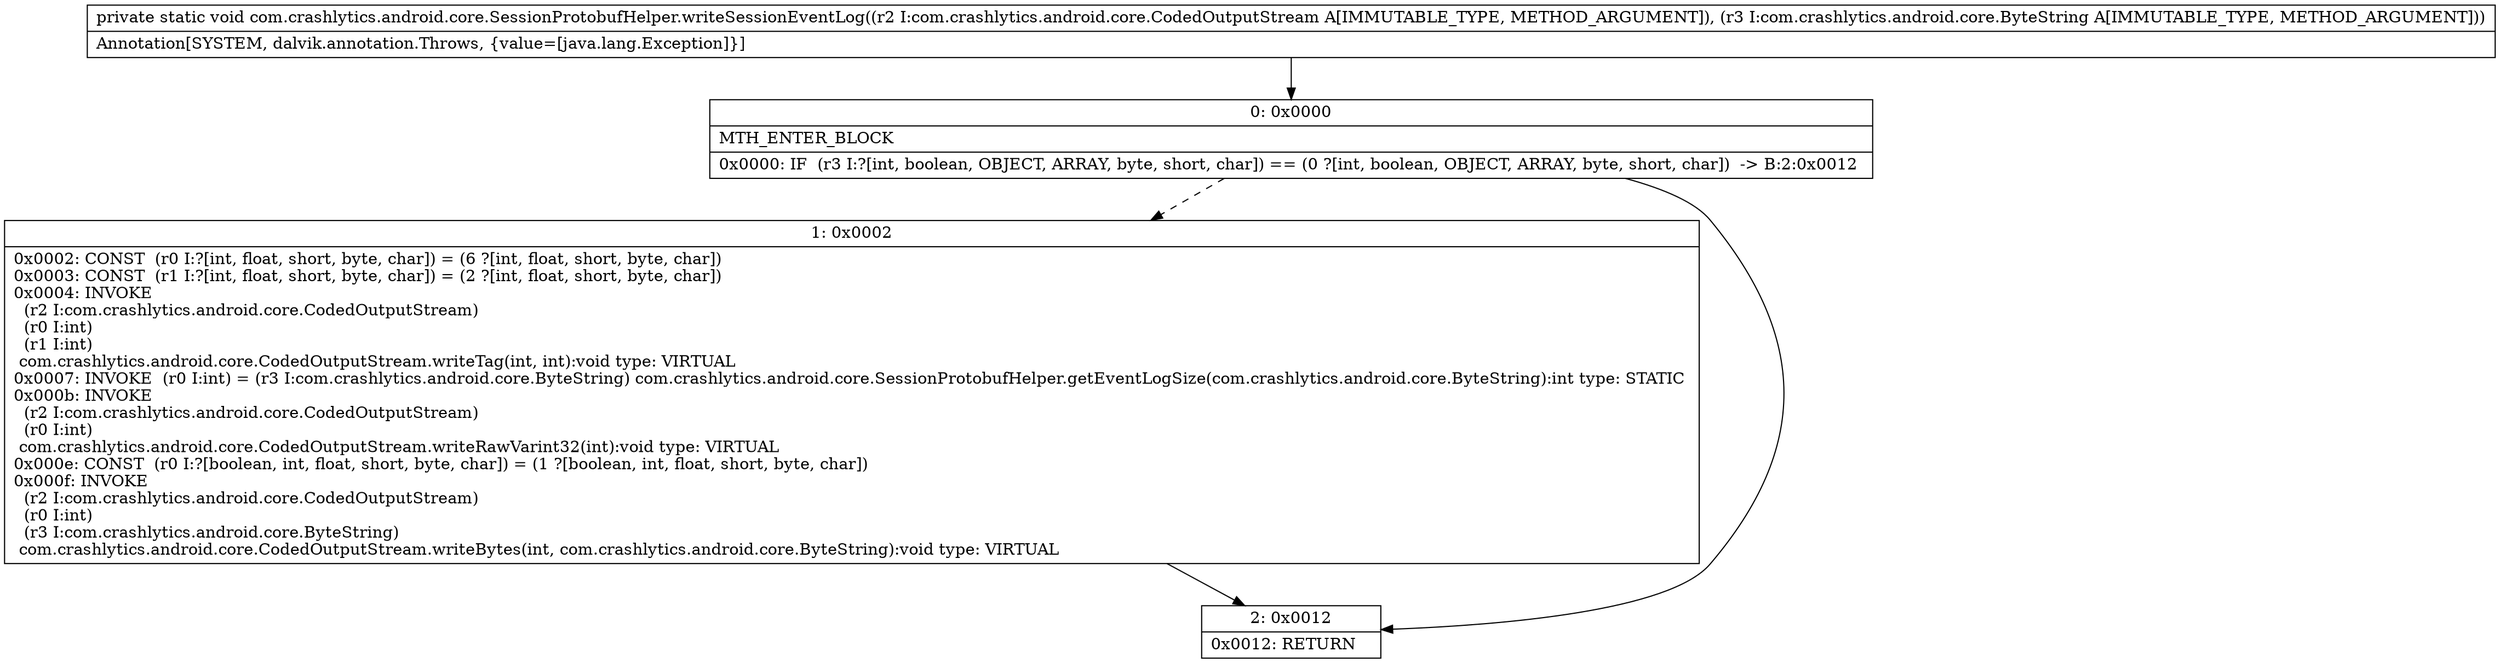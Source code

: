 digraph "CFG forcom.crashlytics.android.core.SessionProtobufHelper.writeSessionEventLog(Lcom\/crashlytics\/android\/core\/CodedOutputStream;Lcom\/crashlytics\/android\/core\/ByteString;)V" {
Node_0 [shape=record,label="{0\:\ 0x0000|MTH_ENTER_BLOCK\l|0x0000: IF  (r3 I:?[int, boolean, OBJECT, ARRAY, byte, short, char]) == (0 ?[int, boolean, OBJECT, ARRAY, byte, short, char])  \-\> B:2:0x0012 \l}"];
Node_1 [shape=record,label="{1\:\ 0x0002|0x0002: CONST  (r0 I:?[int, float, short, byte, char]) = (6 ?[int, float, short, byte, char]) \l0x0003: CONST  (r1 I:?[int, float, short, byte, char]) = (2 ?[int, float, short, byte, char]) \l0x0004: INVOKE  \l  (r2 I:com.crashlytics.android.core.CodedOutputStream)\l  (r0 I:int)\l  (r1 I:int)\l com.crashlytics.android.core.CodedOutputStream.writeTag(int, int):void type: VIRTUAL \l0x0007: INVOKE  (r0 I:int) = (r3 I:com.crashlytics.android.core.ByteString) com.crashlytics.android.core.SessionProtobufHelper.getEventLogSize(com.crashlytics.android.core.ByteString):int type: STATIC \l0x000b: INVOKE  \l  (r2 I:com.crashlytics.android.core.CodedOutputStream)\l  (r0 I:int)\l com.crashlytics.android.core.CodedOutputStream.writeRawVarint32(int):void type: VIRTUAL \l0x000e: CONST  (r0 I:?[boolean, int, float, short, byte, char]) = (1 ?[boolean, int, float, short, byte, char]) \l0x000f: INVOKE  \l  (r2 I:com.crashlytics.android.core.CodedOutputStream)\l  (r0 I:int)\l  (r3 I:com.crashlytics.android.core.ByteString)\l com.crashlytics.android.core.CodedOutputStream.writeBytes(int, com.crashlytics.android.core.ByteString):void type: VIRTUAL \l}"];
Node_2 [shape=record,label="{2\:\ 0x0012|0x0012: RETURN   \l}"];
MethodNode[shape=record,label="{private static void com.crashlytics.android.core.SessionProtobufHelper.writeSessionEventLog((r2 I:com.crashlytics.android.core.CodedOutputStream A[IMMUTABLE_TYPE, METHOD_ARGUMENT]), (r3 I:com.crashlytics.android.core.ByteString A[IMMUTABLE_TYPE, METHOD_ARGUMENT]))  | Annotation[SYSTEM, dalvik.annotation.Throws, \{value=[java.lang.Exception]\}]\l}"];
MethodNode -> Node_0;
Node_0 -> Node_1[style=dashed];
Node_0 -> Node_2;
Node_1 -> Node_2;
}

